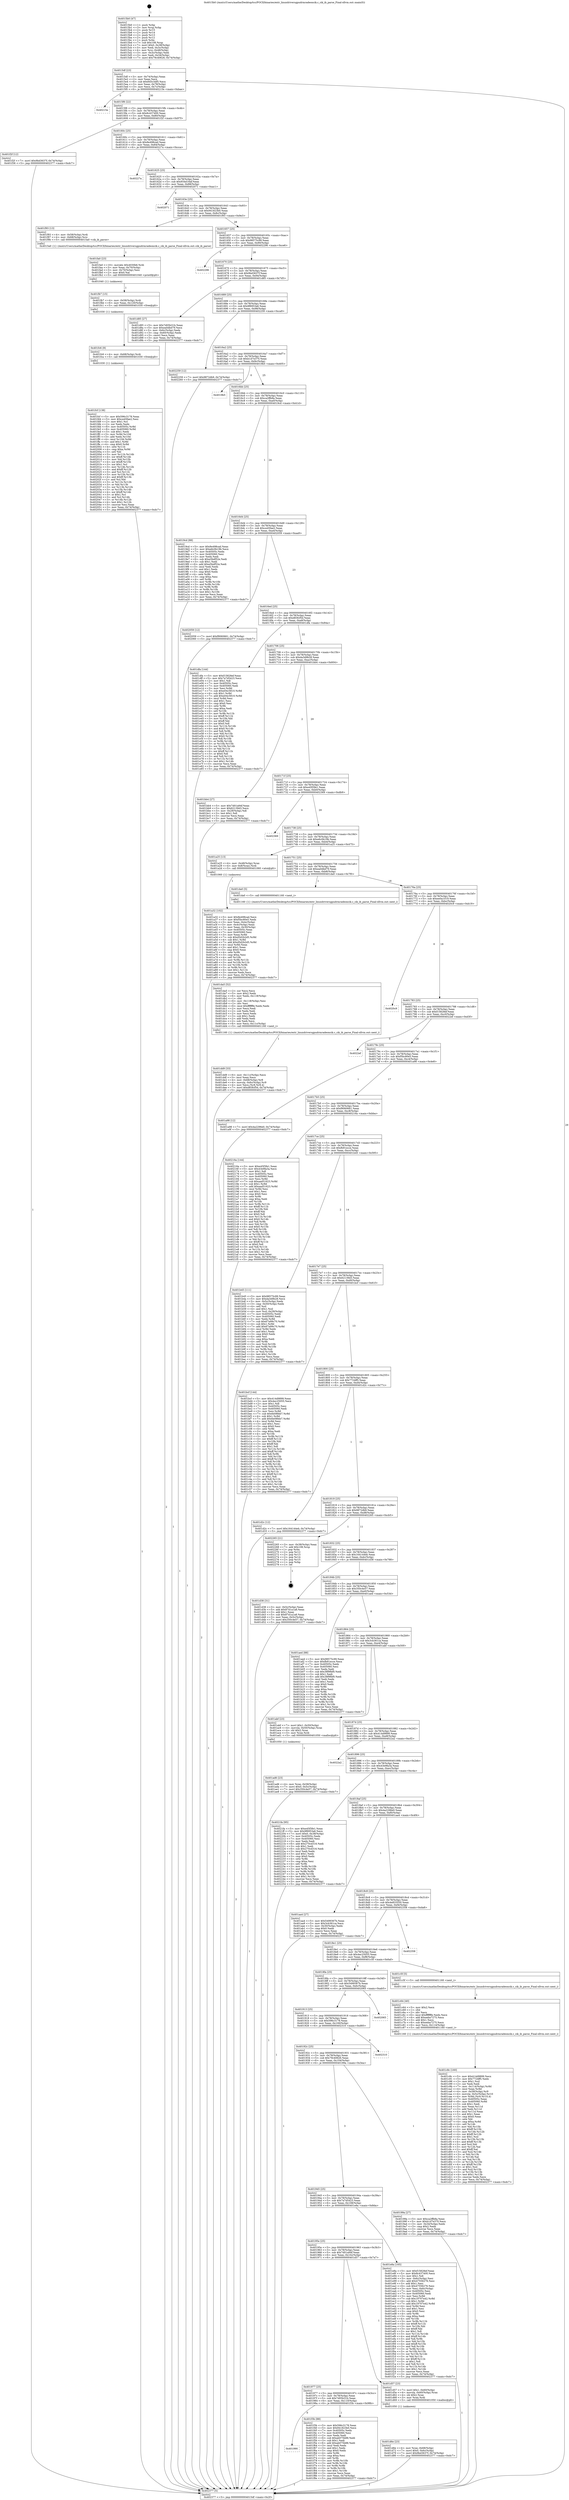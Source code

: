 digraph "0x4015b0" {
  label = "0x4015b0 (/mnt/c/Users/mathe/Desktop/tcc/POCII/binaries/extr_linuxdriversgpudrmradeoncik.c_cik_ib_parse_Final-ollvm.out::main(0))"
  labelloc = "t"
  node[shape=record]

  Entry [label="",width=0.3,height=0.3,shape=circle,fillcolor=black,style=filled]
  "0x4015df" [label="{
     0x4015df [23]\l
     | [instrs]\l
     &nbsp;&nbsp;0x4015df \<+3\>: mov -0x74(%rbp),%eax\l
     &nbsp;&nbsp;0x4015e2 \<+2\>: mov %eax,%ecx\l
     &nbsp;&nbsp;0x4015e4 \<+6\>: sub $0x845c3df5,%ecx\l
     &nbsp;&nbsp;0x4015ea \<+3\>: mov %eax,-0x78(%rbp)\l
     &nbsp;&nbsp;0x4015ed \<+3\>: mov %ecx,-0x7c(%rbp)\l
     &nbsp;&nbsp;0x4015f0 \<+6\>: je 000000000040215e \<main+0xbae\>\l
  }"]
  "0x40215e" [label="{
     0x40215e\l
  }", style=dashed]
  "0x4015f6" [label="{
     0x4015f6 [22]\l
     | [instrs]\l
     &nbsp;&nbsp;0x4015f6 \<+5\>: jmp 00000000004015fb \<main+0x4b\>\l
     &nbsp;&nbsp;0x4015fb \<+3\>: mov -0x78(%rbp),%eax\l
     &nbsp;&nbsp;0x4015fe \<+5\>: sub $0x8c437400,%eax\l
     &nbsp;&nbsp;0x401603 \<+3\>: mov %eax,-0x80(%rbp)\l
     &nbsp;&nbsp;0x401606 \<+6\>: je 0000000000401f2f \<main+0x97f\>\l
  }"]
  Exit [label="",width=0.3,height=0.3,shape=circle,fillcolor=black,style=filled,peripheries=2]
  "0x401f2f" [label="{
     0x401f2f [12]\l
     | [instrs]\l
     &nbsp;&nbsp;0x401f2f \<+7\>: movl $0x9bd3637f,-0x74(%rbp)\l
     &nbsp;&nbsp;0x401f36 \<+5\>: jmp 0000000000402377 \<main+0xdc7\>\l
  }"]
  "0x40160c" [label="{
     0x40160c [25]\l
     | [instrs]\l
     &nbsp;&nbsp;0x40160c \<+5\>: jmp 0000000000401611 \<main+0x61\>\l
     &nbsp;&nbsp;0x401611 \<+3\>: mov -0x78(%rbp),%eax\l
     &nbsp;&nbsp;0x401614 \<+5\>: sub $0x8e498cad,%eax\l
     &nbsp;&nbsp;0x401619 \<+6\>: mov %eax,-0x84(%rbp)\l
     &nbsp;&nbsp;0x40161f \<+6\>: je 000000000040227a \<main+0xcca\>\l
  }"]
  "0x401fcf" [label="{
     0x401fcf [138]\l
     | [instrs]\l
     &nbsp;&nbsp;0x401fcf \<+5\>: mov $0x596c3178,%eax\l
     &nbsp;&nbsp;0x401fd4 \<+5\>: mov $0xce45fae2,%esi\l
     &nbsp;&nbsp;0x401fd9 \<+2\>: mov $0x1,%cl\l
     &nbsp;&nbsp;0x401fdb \<+2\>: xor %edx,%edx\l
     &nbsp;&nbsp;0x401fdd \<+8\>: mov 0x40505c,%r8d\l
     &nbsp;&nbsp;0x401fe5 \<+8\>: mov 0x405060,%r9d\l
     &nbsp;&nbsp;0x401fed \<+3\>: sub $0x1,%edx\l
     &nbsp;&nbsp;0x401ff0 \<+3\>: mov %r8d,%r10d\l
     &nbsp;&nbsp;0x401ff3 \<+3\>: add %edx,%r10d\l
     &nbsp;&nbsp;0x401ff6 \<+4\>: imul %r10d,%r8d\l
     &nbsp;&nbsp;0x401ffa \<+4\>: and $0x1,%r8d\l
     &nbsp;&nbsp;0x401ffe \<+4\>: cmp $0x0,%r8d\l
     &nbsp;&nbsp;0x402002 \<+4\>: sete %r11b\l
     &nbsp;&nbsp;0x402006 \<+4\>: cmp $0xa,%r9d\l
     &nbsp;&nbsp;0x40200a \<+3\>: setl %bl\l
     &nbsp;&nbsp;0x40200d \<+3\>: mov %r11b,%r14b\l
     &nbsp;&nbsp;0x402010 \<+4\>: xor $0xff,%r14b\l
     &nbsp;&nbsp;0x402014 \<+3\>: mov %bl,%r15b\l
     &nbsp;&nbsp;0x402017 \<+4\>: xor $0xff,%r15b\l
     &nbsp;&nbsp;0x40201b \<+3\>: xor $0x1,%cl\l
     &nbsp;&nbsp;0x40201e \<+3\>: mov %r14b,%r12b\l
     &nbsp;&nbsp;0x402021 \<+4\>: and $0xff,%r12b\l
     &nbsp;&nbsp;0x402025 \<+3\>: and %cl,%r11b\l
     &nbsp;&nbsp;0x402028 \<+3\>: mov %r15b,%r13b\l
     &nbsp;&nbsp;0x40202b \<+4\>: and $0xff,%r13b\l
     &nbsp;&nbsp;0x40202f \<+2\>: and %cl,%bl\l
     &nbsp;&nbsp;0x402031 \<+3\>: or %r11b,%r12b\l
     &nbsp;&nbsp;0x402034 \<+3\>: or %bl,%r13b\l
     &nbsp;&nbsp;0x402037 \<+3\>: xor %r13b,%r12b\l
     &nbsp;&nbsp;0x40203a \<+3\>: or %r15b,%r14b\l
     &nbsp;&nbsp;0x40203d \<+4\>: xor $0xff,%r14b\l
     &nbsp;&nbsp;0x402041 \<+3\>: or $0x1,%cl\l
     &nbsp;&nbsp;0x402044 \<+3\>: and %cl,%r14b\l
     &nbsp;&nbsp;0x402047 \<+3\>: or %r14b,%r12b\l
     &nbsp;&nbsp;0x40204a \<+4\>: test $0x1,%r12b\l
     &nbsp;&nbsp;0x40204e \<+3\>: cmovne %esi,%eax\l
     &nbsp;&nbsp;0x402051 \<+3\>: mov %eax,-0x74(%rbp)\l
     &nbsp;&nbsp;0x402054 \<+5\>: jmp 0000000000402377 \<main+0xdc7\>\l
  }"]
  "0x40227a" [label="{
     0x40227a\l
  }", style=dashed]
  "0x401625" [label="{
     0x401625 [25]\l
     | [instrs]\l
     &nbsp;&nbsp;0x401625 \<+5\>: jmp 000000000040162a \<main+0x7a\>\l
     &nbsp;&nbsp;0x40162a \<+3\>: mov -0x78(%rbp),%eax\l
     &nbsp;&nbsp;0x40162d \<+5\>: sub $0x934d16af,%eax\l
     &nbsp;&nbsp;0x401632 \<+6\>: mov %eax,-0x88(%rbp)\l
     &nbsp;&nbsp;0x401638 \<+6\>: je 0000000000402071 \<main+0xac1\>\l
  }"]
  "0x401fc6" [label="{
     0x401fc6 [9]\l
     | [instrs]\l
     &nbsp;&nbsp;0x401fc6 \<+4\>: mov -0x68(%rbp),%rdi\l
     &nbsp;&nbsp;0x401fca \<+5\>: call 0000000000401030 \<free@plt\>\l
     | [calls]\l
     &nbsp;&nbsp;0x401030 \{1\} (unknown)\l
  }"]
  "0x402071" [label="{
     0x402071\l
  }", style=dashed]
  "0x40163e" [label="{
     0x40163e [25]\l
     | [instrs]\l
     &nbsp;&nbsp;0x40163e \<+5\>: jmp 0000000000401643 \<main+0x93\>\l
     &nbsp;&nbsp;0x401643 \<+3\>: mov -0x78(%rbp),%eax\l
     &nbsp;&nbsp;0x401646 \<+5\>: sub $0x941823b0,%eax\l
     &nbsp;&nbsp;0x40164b \<+6\>: mov %eax,-0x8c(%rbp)\l
     &nbsp;&nbsp;0x401651 \<+6\>: je 0000000000401f93 \<main+0x9e3\>\l
  }"]
  "0x401fb7" [label="{
     0x401fb7 [15]\l
     | [instrs]\l
     &nbsp;&nbsp;0x401fb7 \<+4\>: mov -0x58(%rbp),%rdi\l
     &nbsp;&nbsp;0x401fbb \<+6\>: mov %eax,-0x120(%rbp)\l
     &nbsp;&nbsp;0x401fc1 \<+5\>: call 0000000000401030 \<free@plt\>\l
     | [calls]\l
     &nbsp;&nbsp;0x401030 \{1\} (unknown)\l
  }"]
  "0x401f93" [label="{
     0x401f93 [13]\l
     | [instrs]\l
     &nbsp;&nbsp;0x401f93 \<+4\>: mov -0x58(%rbp),%rdi\l
     &nbsp;&nbsp;0x401f97 \<+4\>: mov -0x68(%rbp),%rsi\l
     &nbsp;&nbsp;0x401f9b \<+5\>: call 00000000004015a0 \<cik_ib_parse\>\l
     | [calls]\l
     &nbsp;&nbsp;0x4015a0 \{1\} (/mnt/c/Users/mathe/Desktop/tcc/POCII/binaries/extr_linuxdriversgpudrmradeoncik.c_cik_ib_parse_Final-ollvm.out::cik_ib_parse)\l
  }"]
  "0x401657" [label="{
     0x401657 [25]\l
     | [instrs]\l
     &nbsp;&nbsp;0x401657 \<+5\>: jmp 000000000040165c \<main+0xac\>\l
     &nbsp;&nbsp;0x40165c \<+3\>: mov -0x78(%rbp),%eax\l
     &nbsp;&nbsp;0x40165f \<+5\>: sub $0x98575c99,%eax\l
     &nbsp;&nbsp;0x401664 \<+6\>: mov %eax,-0x90(%rbp)\l
     &nbsp;&nbsp;0x40166a \<+6\>: je 0000000000402296 \<main+0xce6\>\l
  }"]
  "0x401fa0" [label="{
     0x401fa0 [23]\l
     | [instrs]\l
     &nbsp;&nbsp;0x401fa0 \<+10\>: movabs $0x4030b6,%rdi\l
     &nbsp;&nbsp;0x401faa \<+3\>: mov %eax,-0x70(%rbp)\l
     &nbsp;&nbsp;0x401fad \<+3\>: mov -0x70(%rbp),%esi\l
     &nbsp;&nbsp;0x401fb0 \<+2\>: mov $0x0,%al\l
     &nbsp;&nbsp;0x401fb2 \<+5\>: call 0000000000401040 \<printf@plt\>\l
     | [calls]\l
     &nbsp;&nbsp;0x401040 \{1\} (unknown)\l
  }"]
  "0x402296" [label="{
     0x402296\l
  }", style=dashed]
  "0x401670" [label="{
     0x401670 [25]\l
     | [instrs]\l
     &nbsp;&nbsp;0x401670 \<+5\>: jmp 0000000000401675 \<main+0xc5\>\l
     &nbsp;&nbsp;0x401675 \<+3\>: mov -0x78(%rbp),%eax\l
     &nbsp;&nbsp;0x401678 \<+5\>: sub $0x9bd3637f,%eax\l
     &nbsp;&nbsp;0x40167d \<+6\>: mov %eax,-0x94(%rbp)\l
     &nbsp;&nbsp;0x401683 \<+6\>: je 0000000000401d85 \<main+0x7d5\>\l
  }"]
  "0x401990" [label="{
     0x401990\l
  }", style=dashed]
  "0x401d85" [label="{
     0x401d85 [27]\l
     | [instrs]\l
     &nbsp;&nbsp;0x401d85 \<+5\>: mov $0x7d05b31b,%eax\l
     &nbsp;&nbsp;0x401d8a \<+5\>: mov $0xea0dbd79,%ecx\l
     &nbsp;&nbsp;0x401d8f \<+3\>: mov -0x6c(%rbp),%edx\l
     &nbsp;&nbsp;0x401d92 \<+3\>: cmp -0x60(%rbp),%edx\l
     &nbsp;&nbsp;0x401d95 \<+3\>: cmovl %ecx,%eax\l
     &nbsp;&nbsp;0x401d98 \<+3\>: mov %eax,-0x74(%rbp)\l
     &nbsp;&nbsp;0x401d9b \<+5\>: jmp 0000000000402377 \<main+0xdc7\>\l
  }"]
  "0x401689" [label="{
     0x401689 [25]\l
     | [instrs]\l
     &nbsp;&nbsp;0x401689 \<+5\>: jmp 000000000040168e \<main+0xde\>\l
     &nbsp;&nbsp;0x40168e \<+3\>: mov -0x78(%rbp),%eax\l
     &nbsp;&nbsp;0x401691 \<+5\>: sub $0x9f6953a6,%eax\l
     &nbsp;&nbsp;0x401696 \<+6\>: mov %eax,-0x98(%rbp)\l
     &nbsp;&nbsp;0x40169c \<+6\>: je 0000000000402259 \<main+0xca9\>\l
  }"]
  "0x401f3b" [label="{
     0x401f3b [88]\l
     | [instrs]\l
     &nbsp;&nbsp;0x401f3b \<+5\>: mov $0x596c3178,%eax\l
     &nbsp;&nbsp;0x401f40 \<+5\>: mov $0x941823b0,%ecx\l
     &nbsp;&nbsp;0x401f45 \<+7\>: mov 0x40505c,%edx\l
     &nbsp;&nbsp;0x401f4c \<+7\>: mov 0x405060,%esi\l
     &nbsp;&nbsp;0x401f53 \<+2\>: mov %edx,%edi\l
     &nbsp;&nbsp;0x401f55 \<+6\>: sub $0xab075b88,%edi\l
     &nbsp;&nbsp;0x401f5b \<+3\>: sub $0x1,%edi\l
     &nbsp;&nbsp;0x401f5e \<+6\>: add $0xab075b88,%edi\l
     &nbsp;&nbsp;0x401f64 \<+3\>: imul %edi,%edx\l
     &nbsp;&nbsp;0x401f67 \<+3\>: and $0x1,%edx\l
     &nbsp;&nbsp;0x401f6a \<+3\>: cmp $0x0,%edx\l
     &nbsp;&nbsp;0x401f6d \<+4\>: sete %r8b\l
     &nbsp;&nbsp;0x401f71 \<+3\>: cmp $0xa,%esi\l
     &nbsp;&nbsp;0x401f74 \<+4\>: setl %r9b\l
     &nbsp;&nbsp;0x401f78 \<+3\>: mov %r8b,%r10b\l
     &nbsp;&nbsp;0x401f7b \<+3\>: and %r9b,%r10b\l
     &nbsp;&nbsp;0x401f7e \<+3\>: xor %r9b,%r8b\l
     &nbsp;&nbsp;0x401f81 \<+3\>: or %r8b,%r10b\l
     &nbsp;&nbsp;0x401f84 \<+4\>: test $0x1,%r10b\l
     &nbsp;&nbsp;0x401f88 \<+3\>: cmovne %ecx,%eax\l
     &nbsp;&nbsp;0x401f8b \<+3\>: mov %eax,-0x74(%rbp)\l
     &nbsp;&nbsp;0x401f8e \<+5\>: jmp 0000000000402377 \<main+0xdc7\>\l
  }"]
  "0x402259" [label="{
     0x402259 [12]\l
     | [instrs]\l
     &nbsp;&nbsp;0x402259 \<+7\>: movl $0x9872db9,-0x74(%rbp)\l
     &nbsp;&nbsp;0x402260 \<+5\>: jmp 0000000000402377 \<main+0xdc7\>\l
  }"]
  "0x4016a2" [label="{
     0x4016a2 [25]\l
     | [instrs]\l
     &nbsp;&nbsp;0x4016a2 \<+5\>: jmp 00000000004016a7 \<main+0xf7\>\l
     &nbsp;&nbsp;0x4016a7 \<+3\>: mov -0x78(%rbp),%eax\l
     &nbsp;&nbsp;0x4016aa \<+5\>: sub $0xb1d7e370,%eax\l
     &nbsp;&nbsp;0x4016af \<+6\>: mov %eax,-0x9c(%rbp)\l
     &nbsp;&nbsp;0x4016b5 \<+6\>: je 00000000004019b5 \<main+0x405\>\l
  }"]
  "0x401dd9" [label="{
     0x401dd9 [33]\l
     | [instrs]\l
     &nbsp;&nbsp;0x401dd9 \<+6\>: mov -0x11c(%rbp),%ecx\l
     &nbsp;&nbsp;0x401ddf \<+3\>: imul %eax,%ecx\l
     &nbsp;&nbsp;0x401de2 \<+4\>: mov -0x68(%rbp),%r8\l
     &nbsp;&nbsp;0x401de6 \<+4\>: movslq -0x6c(%rbp),%r9\l
     &nbsp;&nbsp;0x401dea \<+4\>: mov %ecx,(%r8,%r9,4)\l
     &nbsp;&nbsp;0x401dee \<+7\>: movl $0xd83fcf5d,-0x74(%rbp)\l
     &nbsp;&nbsp;0x401df5 \<+5\>: jmp 0000000000402377 \<main+0xdc7\>\l
  }"]
  "0x4019b5" [label="{
     0x4019b5\l
  }", style=dashed]
  "0x4016bb" [label="{
     0x4016bb [25]\l
     | [instrs]\l
     &nbsp;&nbsp;0x4016bb \<+5\>: jmp 00000000004016c0 \<main+0x110\>\l
     &nbsp;&nbsp;0x4016c0 \<+3\>: mov -0x78(%rbp),%eax\l
     &nbsp;&nbsp;0x4016c3 \<+5\>: sub $0xca2ffb8a,%eax\l
     &nbsp;&nbsp;0x4016c8 \<+6\>: mov %eax,-0xa0(%rbp)\l
     &nbsp;&nbsp;0x4016ce \<+6\>: je 00000000004019cd \<main+0x41d\>\l
  }"]
  "0x401da5" [label="{
     0x401da5 [52]\l
     | [instrs]\l
     &nbsp;&nbsp;0x401da5 \<+2\>: xor %ecx,%ecx\l
     &nbsp;&nbsp;0x401da7 \<+5\>: mov $0x2,%edx\l
     &nbsp;&nbsp;0x401dac \<+6\>: mov %edx,-0x118(%rbp)\l
     &nbsp;&nbsp;0x401db2 \<+1\>: cltd\l
     &nbsp;&nbsp;0x401db3 \<+6\>: mov -0x118(%rbp),%esi\l
     &nbsp;&nbsp;0x401db9 \<+2\>: idiv %esi\l
     &nbsp;&nbsp;0x401dbb \<+6\>: imul $0xfffffffe,%edx,%edx\l
     &nbsp;&nbsp;0x401dc1 \<+2\>: mov %ecx,%edi\l
     &nbsp;&nbsp;0x401dc3 \<+2\>: sub %edx,%edi\l
     &nbsp;&nbsp;0x401dc5 \<+2\>: mov %ecx,%edx\l
     &nbsp;&nbsp;0x401dc7 \<+3\>: sub $0x1,%edx\l
     &nbsp;&nbsp;0x401dca \<+2\>: add %edx,%edi\l
     &nbsp;&nbsp;0x401dcc \<+2\>: sub %edi,%ecx\l
     &nbsp;&nbsp;0x401dce \<+6\>: mov %ecx,-0x11c(%rbp)\l
     &nbsp;&nbsp;0x401dd4 \<+5\>: call 0000000000401160 \<next_i\>\l
     | [calls]\l
     &nbsp;&nbsp;0x401160 \{1\} (/mnt/c/Users/mathe/Desktop/tcc/POCII/binaries/extr_linuxdriversgpudrmradeoncik.c_cik_ib_parse_Final-ollvm.out::next_i)\l
  }"]
  "0x4019cd" [label="{
     0x4019cd [88]\l
     | [instrs]\l
     &nbsp;&nbsp;0x4019cd \<+5\>: mov $0x8e498cad,%eax\l
     &nbsp;&nbsp;0x4019d2 \<+5\>: mov $0xe6c0b19b,%ecx\l
     &nbsp;&nbsp;0x4019d7 \<+7\>: mov 0x40505c,%edx\l
     &nbsp;&nbsp;0x4019de \<+7\>: mov 0x405060,%esi\l
     &nbsp;&nbsp;0x4019e5 \<+2\>: mov %edx,%edi\l
     &nbsp;&nbsp;0x4019e7 \<+6\>: sub $0xe5bdf52e,%edi\l
     &nbsp;&nbsp;0x4019ed \<+3\>: sub $0x1,%edi\l
     &nbsp;&nbsp;0x4019f0 \<+6\>: add $0xe5bdf52e,%edi\l
     &nbsp;&nbsp;0x4019f6 \<+3\>: imul %edi,%edx\l
     &nbsp;&nbsp;0x4019f9 \<+3\>: and $0x1,%edx\l
     &nbsp;&nbsp;0x4019fc \<+3\>: cmp $0x0,%edx\l
     &nbsp;&nbsp;0x4019ff \<+4\>: sete %r8b\l
     &nbsp;&nbsp;0x401a03 \<+3\>: cmp $0xa,%esi\l
     &nbsp;&nbsp;0x401a06 \<+4\>: setl %r9b\l
     &nbsp;&nbsp;0x401a0a \<+3\>: mov %r8b,%r10b\l
     &nbsp;&nbsp;0x401a0d \<+3\>: and %r9b,%r10b\l
     &nbsp;&nbsp;0x401a10 \<+3\>: xor %r9b,%r8b\l
     &nbsp;&nbsp;0x401a13 \<+3\>: or %r8b,%r10b\l
     &nbsp;&nbsp;0x401a16 \<+4\>: test $0x1,%r10b\l
     &nbsp;&nbsp;0x401a1a \<+3\>: cmovne %ecx,%eax\l
     &nbsp;&nbsp;0x401a1d \<+3\>: mov %eax,-0x74(%rbp)\l
     &nbsp;&nbsp;0x401a20 \<+5\>: jmp 0000000000402377 \<main+0xdc7\>\l
  }"]
  "0x4016d4" [label="{
     0x4016d4 [25]\l
     | [instrs]\l
     &nbsp;&nbsp;0x4016d4 \<+5\>: jmp 00000000004016d9 \<main+0x129\>\l
     &nbsp;&nbsp;0x4016d9 \<+3\>: mov -0x78(%rbp),%eax\l
     &nbsp;&nbsp;0x4016dc \<+5\>: sub $0xce45fae2,%eax\l
     &nbsp;&nbsp;0x4016e1 \<+6\>: mov %eax,-0xa4(%rbp)\l
     &nbsp;&nbsp;0x4016e7 \<+6\>: je 0000000000402059 \<main+0xaa9\>\l
  }"]
  "0x401d6e" [label="{
     0x401d6e [23]\l
     | [instrs]\l
     &nbsp;&nbsp;0x401d6e \<+4\>: mov %rax,-0x68(%rbp)\l
     &nbsp;&nbsp;0x401d72 \<+7\>: movl $0x0,-0x6c(%rbp)\l
     &nbsp;&nbsp;0x401d79 \<+7\>: movl $0x9bd3637f,-0x74(%rbp)\l
     &nbsp;&nbsp;0x401d80 \<+5\>: jmp 0000000000402377 \<main+0xdc7\>\l
  }"]
  "0x402059" [label="{
     0x402059 [12]\l
     | [instrs]\l
     &nbsp;&nbsp;0x402059 \<+7\>: movl $0xf9060661,-0x74(%rbp)\l
     &nbsp;&nbsp;0x402060 \<+5\>: jmp 0000000000402377 \<main+0xdc7\>\l
  }"]
  "0x4016ed" [label="{
     0x4016ed [25]\l
     | [instrs]\l
     &nbsp;&nbsp;0x4016ed \<+5\>: jmp 00000000004016f2 \<main+0x142\>\l
     &nbsp;&nbsp;0x4016f2 \<+3\>: mov -0x78(%rbp),%eax\l
     &nbsp;&nbsp;0x4016f5 \<+5\>: sub $0xd83fcf5d,%eax\l
     &nbsp;&nbsp;0x4016fa \<+6\>: mov %eax,-0xa8(%rbp)\l
     &nbsp;&nbsp;0x401700 \<+6\>: je 0000000000401dfa \<main+0x84a\>\l
  }"]
  "0x401977" [label="{
     0x401977 [25]\l
     | [instrs]\l
     &nbsp;&nbsp;0x401977 \<+5\>: jmp 000000000040197c \<main+0x3cc\>\l
     &nbsp;&nbsp;0x40197c \<+3\>: mov -0x78(%rbp),%eax\l
     &nbsp;&nbsp;0x40197f \<+5\>: sub $0x7d05b31b,%eax\l
     &nbsp;&nbsp;0x401984 \<+6\>: mov %eax,-0x110(%rbp)\l
     &nbsp;&nbsp;0x40198a \<+6\>: je 0000000000401f3b \<main+0x98b\>\l
  }"]
  "0x401dfa" [label="{
     0x401dfa [144]\l
     | [instrs]\l
     &nbsp;&nbsp;0x401dfa \<+5\>: mov $0xf15828ef,%eax\l
     &nbsp;&nbsp;0x401dff \<+5\>: mov $0x7a7d5423,%ecx\l
     &nbsp;&nbsp;0x401e04 \<+2\>: mov $0x1,%dl\l
     &nbsp;&nbsp;0x401e06 \<+7\>: mov 0x40505c,%esi\l
     &nbsp;&nbsp;0x401e0d \<+7\>: mov 0x405060,%edi\l
     &nbsp;&nbsp;0x401e14 \<+3\>: mov %esi,%r8d\l
     &nbsp;&nbsp;0x401e17 \<+7\>: sub $0xe04c5810,%r8d\l
     &nbsp;&nbsp;0x401e1e \<+4\>: sub $0x1,%r8d\l
     &nbsp;&nbsp;0x401e22 \<+7\>: add $0xe04c5810,%r8d\l
     &nbsp;&nbsp;0x401e29 \<+4\>: imul %r8d,%esi\l
     &nbsp;&nbsp;0x401e2d \<+3\>: and $0x1,%esi\l
     &nbsp;&nbsp;0x401e30 \<+3\>: cmp $0x0,%esi\l
     &nbsp;&nbsp;0x401e33 \<+4\>: sete %r9b\l
     &nbsp;&nbsp;0x401e37 \<+3\>: cmp $0xa,%edi\l
     &nbsp;&nbsp;0x401e3a \<+4\>: setl %r10b\l
     &nbsp;&nbsp;0x401e3e \<+3\>: mov %r9b,%r11b\l
     &nbsp;&nbsp;0x401e41 \<+4\>: xor $0xff,%r11b\l
     &nbsp;&nbsp;0x401e45 \<+3\>: mov %r10b,%bl\l
     &nbsp;&nbsp;0x401e48 \<+3\>: xor $0xff,%bl\l
     &nbsp;&nbsp;0x401e4b \<+3\>: xor $0x0,%dl\l
     &nbsp;&nbsp;0x401e4e \<+3\>: mov %r11b,%r14b\l
     &nbsp;&nbsp;0x401e51 \<+4\>: and $0x0,%r14b\l
     &nbsp;&nbsp;0x401e55 \<+3\>: and %dl,%r9b\l
     &nbsp;&nbsp;0x401e58 \<+3\>: mov %bl,%r15b\l
     &nbsp;&nbsp;0x401e5b \<+4\>: and $0x0,%r15b\l
     &nbsp;&nbsp;0x401e5f \<+3\>: and %dl,%r10b\l
     &nbsp;&nbsp;0x401e62 \<+3\>: or %r9b,%r14b\l
     &nbsp;&nbsp;0x401e65 \<+3\>: or %r10b,%r15b\l
     &nbsp;&nbsp;0x401e68 \<+3\>: xor %r15b,%r14b\l
     &nbsp;&nbsp;0x401e6b \<+3\>: or %bl,%r11b\l
     &nbsp;&nbsp;0x401e6e \<+4\>: xor $0xff,%r11b\l
     &nbsp;&nbsp;0x401e72 \<+3\>: or $0x0,%dl\l
     &nbsp;&nbsp;0x401e75 \<+3\>: and %dl,%r11b\l
     &nbsp;&nbsp;0x401e78 \<+3\>: or %r11b,%r14b\l
     &nbsp;&nbsp;0x401e7b \<+4\>: test $0x1,%r14b\l
     &nbsp;&nbsp;0x401e7f \<+3\>: cmovne %ecx,%eax\l
     &nbsp;&nbsp;0x401e82 \<+3\>: mov %eax,-0x74(%rbp)\l
     &nbsp;&nbsp;0x401e85 \<+5\>: jmp 0000000000402377 \<main+0xdc7\>\l
  }"]
  "0x401706" [label="{
     0x401706 [25]\l
     | [instrs]\l
     &nbsp;&nbsp;0x401706 \<+5\>: jmp 000000000040170b \<main+0x15b\>\l
     &nbsp;&nbsp;0x40170b \<+3\>: mov -0x78(%rbp),%eax\l
     &nbsp;&nbsp;0x40170e \<+5\>: sub $0xda3d9b28,%eax\l
     &nbsp;&nbsp;0x401713 \<+6\>: mov %eax,-0xac(%rbp)\l
     &nbsp;&nbsp;0x401719 \<+6\>: je 0000000000401bb4 \<main+0x604\>\l
  }"]
  "0x401d57" [label="{
     0x401d57 [23]\l
     | [instrs]\l
     &nbsp;&nbsp;0x401d57 \<+7\>: movl $0x1,-0x60(%rbp)\l
     &nbsp;&nbsp;0x401d5e \<+4\>: movslq -0x60(%rbp),%rax\l
     &nbsp;&nbsp;0x401d62 \<+4\>: shl $0x2,%rax\l
     &nbsp;&nbsp;0x401d66 \<+3\>: mov %rax,%rdi\l
     &nbsp;&nbsp;0x401d69 \<+5\>: call 0000000000401050 \<malloc@plt\>\l
     | [calls]\l
     &nbsp;&nbsp;0x401050 \{1\} (unknown)\l
  }"]
  "0x401bb4" [label="{
     0x401bb4 [27]\l
     | [instrs]\l
     &nbsp;&nbsp;0x401bb4 \<+5\>: mov $0x7d01a94f,%eax\l
     &nbsp;&nbsp;0x401bb9 \<+5\>: mov $0x62139d3,%ecx\l
     &nbsp;&nbsp;0x401bbe \<+3\>: mov -0x29(%rbp),%dl\l
     &nbsp;&nbsp;0x401bc1 \<+3\>: test $0x1,%dl\l
     &nbsp;&nbsp;0x401bc4 \<+3\>: cmovne %ecx,%eax\l
     &nbsp;&nbsp;0x401bc7 \<+3\>: mov %eax,-0x74(%rbp)\l
     &nbsp;&nbsp;0x401bca \<+5\>: jmp 0000000000402377 \<main+0xdc7\>\l
  }"]
  "0x40171f" [label="{
     0x40171f [25]\l
     | [instrs]\l
     &nbsp;&nbsp;0x40171f \<+5\>: jmp 0000000000401724 \<main+0x174\>\l
     &nbsp;&nbsp;0x401724 \<+3\>: mov -0x78(%rbp),%eax\l
     &nbsp;&nbsp;0x401727 \<+5\>: sub $0xe45f3fe1,%eax\l
     &nbsp;&nbsp;0x40172c \<+6\>: mov %eax,-0xb0(%rbp)\l
     &nbsp;&nbsp;0x401732 \<+6\>: je 0000000000402369 \<main+0xdb9\>\l
  }"]
  "0x40195e" [label="{
     0x40195e [25]\l
     | [instrs]\l
     &nbsp;&nbsp;0x40195e \<+5\>: jmp 0000000000401963 \<main+0x3b3\>\l
     &nbsp;&nbsp;0x401963 \<+3\>: mov -0x78(%rbp),%eax\l
     &nbsp;&nbsp;0x401966 \<+5\>: sub $0x7d01a94f,%eax\l
     &nbsp;&nbsp;0x40196b \<+6\>: mov %eax,-0x10c(%rbp)\l
     &nbsp;&nbsp;0x401971 \<+6\>: je 0000000000401d57 \<main+0x7a7\>\l
  }"]
  "0x402369" [label="{
     0x402369\l
  }", style=dashed]
  "0x401738" [label="{
     0x401738 [25]\l
     | [instrs]\l
     &nbsp;&nbsp;0x401738 \<+5\>: jmp 000000000040173d \<main+0x18d\>\l
     &nbsp;&nbsp;0x40173d \<+3\>: mov -0x78(%rbp),%eax\l
     &nbsp;&nbsp;0x401740 \<+5\>: sub $0xe6c0b19b,%eax\l
     &nbsp;&nbsp;0x401745 \<+6\>: mov %eax,-0xb4(%rbp)\l
     &nbsp;&nbsp;0x40174b \<+6\>: je 0000000000401a25 \<main+0x475\>\l
  }"]
  "0x401e8a" [label="{
     0x401e8a [165]\l
     | [instrs]\l
     &nbsp;&nbsp;0x401e8a \<+5\>: mov $0xf15828ef,%eax\l
     &nbsp;&nbsp;0x401e8f \<+5\>: mov $0x8c437400,%ecx\l
     &nbsp;&nbsp;0x401e94 \<+2\>: mov $0x1,%dl\l
     &nbsp;&nbsp;0x401e96 \<+3\>: mov -0x6c(%rbp),%esi\l
     &nbsp;&nbsp;0x401e99 \<+6\>: add $0x47556276,%esi\l
     &nbsp;&nbsp;0x401e9f \<+3\>: add $0x1,%esi\l
     &nbsp;&nbsp;0x401ea2 \<+6\>: sub $0x47556276,%esi\l
     &nbsp;&nbsp;0x401ea8 \<+3\>: mov %esi,-0x6c(%rbp)\l
     &nbsp;&nbsp;0x401eab \<+7\>: mov 0x40505c,%esi\l
     &nbsp;&nbsp;0x401eb2 \<+7\>: mov 0x405060,%edi\l
     &nbsp;&nbsp;0x401eb9 \<+3\>: mov %esi,%r8d\l
     &nbsp;&nbsp;0x401ebc \<+7\>: sub $0x19707e42,%r8d\l
     &nbsp;&nbsp;0x401ec3 \<+4\>: sub $0x1,%r8d\l
     &nbsp;&nbsp;0x401ec7 \<+7\>: add $0x19707e42,%r8d\l
     &nbsp;&nbsp;0x401ece \<+4\>: imul %r8d,%esi\l
     &nbsp;&nbsp;0x401ed2 \<+3\>: and $0x1,%esi\l
     &nbsp;&nbsp;0x401ed5 \<+3\>: cmp $0x0,%esi\l
     &nbsp;&nbsp;0x401ed8 \<+4\>: sete %r9b\l
     &nbsp;&nbsp;0x401edc \<+3\>: cmp $0xa,%edi\l
     &nbsp;&nbsp;0x401edf \<+4\>: setl %r10b\l
     &nbsp;&nbsp;0x401ee3 \<+3\>: mov %r9b,%r11b\l
     &nbsp;&nbsp;0x401ee6 \<+4\>: xor $0xff,%r11b\l
     &nbsp;&nbsp;0x401eea \<+3\>: mov %r10b,%bl\l
     &nbsp;&nbsp;0x401eed \<+3\>: xor $0xff,%bl\l
     &nbsp;&nbsp;0x401ef0 \<+3\>: xor $0x1,%dl\l
     &nbsp;&nbsp;0x401ef3 \<+3\>: mov %r11b,%r14b\l
     &nbsp;&nbsp;0x401ef6 \<+4\>: and $0xff,%r14b\l
     &nbsp;&nbsp;0x401efa \<+3\>: and %dl,%r9b\l
     &nbsp;&nbsp;0x401efd \<+3\>: mov %bl,%r15b\l
     &nbsp;&nbsp;0x401f00 \<+4\>: and $0xff,%r15b\l
     &nbsp;&nbsp;0x401f04 \<+3\>: and %dl,%r10b\l
     &nbsp;&nbsp;0x401f07 \<+3\>: or %r9b,%r14b\l
     &nbsp;&nbsp;0x401f0a \<+3\>: or %r10b,%r15b\l
     &nbsp;&nbsp;0x401f0d \<+3\>: xor %r15b,%r14b\l
     &nbsp;&nbsp;0x401f10 \<+3\>: or %bl,%r11b\l
     &nbsp;&nbsp;0x401f13 \<+4\>: xor $0xff,%r11b\l
     &nbsp;&nbsp;0x401f17 \<+3\>: or $0x1,%dl\l
     &nbsp;&nbsp;0x401f1a \<+3\>: and %dl,%r11b\l
     &nbsp;&nbsp;0x401f1d \<+3\>: or %r11b,%r14b\l
     &nbsp;&nbsp;0x401f20 \<+4\>: test $0x1,%r14b\l
     &nbsp;&nbsp;0x401f24 \<+3\>: cmovne %ecx,%eax\l
     &nbsp;&nbsp;0x401f27 \<+3\>: mov %eax,-0x74(%rbp)\l
     &nbsp;&nbsp;0x401f2a \<+5\>: jmp 0000000000402377 \<main+0xdc7\>\l
  }"]
  "0x401a25" [label="{
     0x401a25 [13]\l
     | [instrs]\l
     &nbsp;&nbsp;0x401a25 \<+4\>: mov -0x48(%rbp),%rax\l
     &nbsp;&nbsp;0x401a29 \<+4\>: mov 0x8(%rax),%rdi\l
     &nbsp;&nbsp;0x401a2d \<+5\>: call 0000000000401060 \<atoi@plt\>\l
     | [calls]\l
     &nbsp;&nbsp;0x401060 \{1\} (unknown)\l
  }"]
  "0x401751" [label="{
     0x401751 [25]\l
     | [instrs]\l
     &nbsp;&nbsp;0x401751 \<+5\>: jmp 0000000000401756 \<main+0x1a6\>\l
     &nbsp;&nbsp;0x401756 \<+3\>: mov -0x78(%rbp),%eax\l
     &nbsp;&nbsp;0x401759 \<+5\>: sub $0xea0dbd79,%eax\l
     &nbsp;&nbsp;0x40175e \<+6\>: mov %eax,-0xb8(%rbp)\l
     &nbsp;&nbsp;0x401764 \<+6\>: je 0000000000401da0 \<main+0x7f0\>\l
  }"]
  "0x401c8c" [label="{
     0x401c8c [160]\l
     | [instrs]\l
     &nbsp;&nbsp;0x401c8c \<+5\>: mov $0x414d9899,%ecx\l
     &nbsp;&nbsp;0x401c91 \<+5\>: mov $0x7724ff5,%edx\l
     &nbsp;&nbsp;0x401c96 \<+3\>: mov $0x1,%sil\l
     &nbsp;&nbsp;0x401c99 \<+2\>: xor %edi,%edi\l
     &nbsp;&nbsp;0x401c9b \<+7\>: mov -0x114(%rbp),%r8d\l
     &nbsp;&nbsp;0x401ca2 \<+4\>: imul %eax,%r8d\l
     &nbsp;&nbsp;0x401ca6 \<+4\>: mov -0x58(%rbp),%r9\l
     &nbsp;&nbsp;0x401caa \<+4\>: movslq -0x5c(%rbp),%r10\l
     &nbsp;&nbsp;0x401cae \<+4\>: mov %r8d,(%r9,%r10,4)\l
     &nbsp;&nbsp;0x401cb2 \<+7\>: mov 0x40505c,%eax\l
     &nbsp;&nbsp;0x401cb9 \<+8\>: mov 0x405060,%r8d\l
     &nbsp;&nbsp;0x401cc1 \<+3\>: sub $0x1,%edi\l
     &nbsp;&nbsp;0x401cc4 \<+3\>: mov %eax,%r11d\l
     &nbsp;&nbsp;0x401cc7 \<+3\>: add %edi,%r11d\l
     &nbsp;&nbsp;0x401cca \<+4\>: imul %r11d,%eax\l
     &nbsp;&nbsp;0x401cce \<+3\>: and $0x1,%eax\l
     &nbsp;&nbsp;0x401cd1 \<+3\>: cmp $0x0,%eax\l
     &nbsp;&nbsp;0x401cd4 \<+3\>: sete %bl\l
     &nbsp;&nbsp;0x401cd7 \<+4\>: cmp $0xa,%r8d\l
     &nbsp;&nbsp;0x401cdb \<+4\>: setl %r14b\l
     &nbsp;&nbsp;0x401cdf \<+3\>: mov %bl,%r15b\l
     &nbsp;&nbsp;0x401ce2 \<+4\>: xor $0xff,%r15b\l
     &nbsp;&nbsp;0x401ce6 \<+3\>: mov %r14b,%r12b\l
     &nbsp;&nbsp;0x401ce9 \<+4\>: xor $0xff,%r12b\l
     &nbsp;&nbsp;0x401ced \<+4\>: xor $0x1,%sil\l
     &nbsp;&nbsp;0x401cf1 \<+3\>: mov %r15b,%r13b\l
     &nbsp;&nbsp;0x401cf4 \<+4\>: and $0xff,%r13b\l
     &nbsp;&nbsp;0x401cf8 \<+3\>: and %sil,%bl\l
     &nbsp;&nbsp;0x401cfb \<+3\>: mov %r12b,%al\l
     &nbsp;&nbsp;0x401cfe \<+2\>: and $0xff,%al\l
     &nbsp;&nbsp;0x401d00 \<+3\>: and %sil,%r14b\l
     &nbsp;&nbsp;0x401d03 \<+3\>: or %bl,%r13b\l
     &nbsp;&nbsp;0x401d06 \<+3\>: or %r14b,%al\l
     &nbsp;&nbsp;0x401d09 \<+3\>: xor %al,%r13b\l
     &nbsp;&nbsp;0x401d0c \<+3\>: or %r12b,%r15b\l
     &nbsp;&nbsp;0x401d0f \<+4\>: xor $0xff,%r15b\l
     &nbsp;&nbsp;0x401d13 \<+4\>: or $0x1,%sil\l
     &nbsp;&nbsp;0x401d17 \<+3\>: and %sil,%r15b\l
     &nbsp;&nbsp;0x401d1a \<+3\>: or %r15b,%r13b\l
     &nbsp;&nbsp;0x401d1d \<+4\>: test $0x1,%r13b\l
     &nbsp;&nbsp;0x401d21 \<+3\>: cmovne %edx,%ecx\l
     &nbsp;&nbsp;0x401d24 \<+3\>: mov %ecx,-0x74(%rbp)\l
     &nbsp;&nbsp;0x401d27 \<+5\>: jmp 0000000000402377 \<main+0xdc7\>\l
  }"]
  "0x401da0" [label="{
     0x401da0 [5]\l
     | [instrs]\l
     &nbsp;&nbsp;0x401da0 \<+5\>: call 0000000000401160 \<next_i\>\l
     | [calls]\l
     &nbsp;&nbsp;0x401160 \{1\} (/mnt/c/Users/mathe/Desktop/tcc/POCII/binaries/extr_linuxdriversgpudrmradeoncik.c_cik_ib_parse_Final-ollvm.out::next_i)\l
  }"]
  "0x40176a" [label="{
     0x40176a [25]\l
     | [instrs]\l
     &nbsp;&nbsp;0x40176a \<+5\>: jmp 000000000040176f \<main+0x1bf\>\l
     &nbsp;&nbsp;0x40176f \<+3\>: mov -0x78(%rbp),%eax\l
     &nbsp;&nbsp;0x401772 \<+5\>: sub $0xee0a1019,%eax\l
     &nbsp;&nbsp;0x401777 \<+6\>: mov %eax,-0xbc(%rbp)\l
     &nbsp;&nbsp;0x40177d \<+6\>: je 00000000004020c9 \<main+0xb19\>\l
  }"]
  "0x401c64" [label="{
     0x401c64 [40]\l
     | [instrs]\l
     &nbsp;&nbsp;0x401c64 \<+5\>: mov $0x2,%ecx\l
     &nbsp;&nbsp;0x401c69 \<+1\>: cltd\l
     &nbsp;&nbsp;0x401c6a \<+2\>: idiv %ecx\l
     &nbsp;&nbsp;0x401c6c \<+6\>: imul $0xfffffffe,%edx,%ecx\l
     &nbsp;&nbsp;0x401c72 \<+6\>: add $0xeeba7275,%ecx\l
     &nbsp;&nbsp;0x401c78 \<+3\>: add $0x1,%ecx\l
     &nbsp;&nbsp;0x401c7b \<+6\>: sub $0xeeba7275,%ecx\l
     &nbsp;&nbsp;0x401c81 \<+6\>: mov %ecx,-0x114(%rbp)\l
     &nbsp;&nbsp;0x401c87 \<+5\>: call 0000000000401160 \<next_i\>\l
     | [calls]\l
     &nbsp;&nbsp;0x401160 \{1\} (/mnt/c/Users/mathe/Desktop/tcc/POCII/binaries/extr_linuxdriversgpudrmradeoncik.c_cik_ib_parse_Final-ollvm.out::next_i)\l
  }"]
  "0x4020c9" [label="{
     0x4020c9\l
  }", style=dashed]
  "0x401783" [label="{
     0x401783 [25]\l
     | [instrs]\l
     &nbsp;&nbsp;0x401783 \<+5\>: jmp 0000000000401788 \<main+0x1d8\>\l
     &nbsp;&nbsp;0x401788 \<+3\>: mov -0x78(%rbp),%eax\l
     &nbsp;&nbsp;0x40178b \<+5\>: sub $0xf15828ef,%eax\l
     &nbsp;&nbsp;0x401790 \<+6\>: mov %eax,-0xc0(%rbp)\l
     &nbsp;&nbsp;0x401796 \<+6\>: je 00000000004022ef \<main+0xd3f\>\l
  }"]
  "0x401ad6" [label="{
     0x401ad6 [23]\l
     | [instrs]\l
     &nbsp;&nbsp;0x401ad6 \<+4\>: mov %rax,-0x58(%rbp)\l
     &nbsp;&nbsp;0x401ada \<+7\>: movl $0x0,-0x5c(%rbp)\l
     &nbsp;&nbsp;0x401ae1 \<+7\>: movl $0x350c4e57,-0x74(%rbp)\l
     &nbsp;&nbsp;0x401ae8 \<+5\>: jmp 0000000000402377 \<main+0xdc7\>\l
  }"]
  "0x4022ef" [label="{
     0x4022ef\l
  }", style=dashed]
  "0x40179c" [label="{
     0x40179c [25]\l
     | [instrs]\l
     &nbsp;&nbsp;0x40179c \<+5\>: jmp 00000000004017a1 \<main+0x1f1\>\l
     &nbsp;&nbsp;0x4017a1 \<+3\>: mov -0x78(%rbp),%eax\l
     &nbsp;&nbsp;0x4017a4 \<+5\>: sub $0xf5bc80e5,%eax\l
     &nbsp;&nbsp;0x4017a9 \<+6\>: mov %eax,-0xc4(%rbp)\l
     &nbsp;&nbsp;0x4017af \<+6\>: je 0000000000401a98 \<main+0x4e8\>\l
  }"]
  "0x401a32" [label="{
     0x401a32 [102]\l
     | [instrs]\l
     &nbsp;&nbsp;0x401a32 \<+5\>: mov $0x8e498cad,%ecx\l
     &nbsp;&nbsp;0x401a37 \<+5\>: mov $0xf5bc80e5,%edx\l
     &nbsp;&nbsp;0x401a3c \<+3\>: mov %eax,-0x4c(%rbp)\l
     &nbsp;&nbsp;0x401a3f \<+3\>: mov -0x4c(%rbp),%eax\l
     &nbsp;&nbsp;0x401a42 \<+3\>: mov %eax,-0x30(%rbp)\l
     &nbsp;&nbsp;0x401a45 \<+7\>: mov 0x40505c,%eax\l
     &nbsp;&nbsp;0x401a4c \<+7\>: mov 0x405060,%esi\l
     &nbsp;&nbsp;0x401a53 \<+3\>: mov %eax,%r8d\l
     &nbsp;&nbsp;0x401a56 \<+7\>: sub $0xd5d2b2d5,%r8d\l
     &nbsp;&nbsp;0x401a5d \<+4\>: sub $0x1,%r8d\l
     &nbsp;&nbsp;0x401a61 \<+7\>: add $0xd5d2b2d5,%r8d\l
     &nbsp;&nbsp;0x401a68 \<+4\>: imul %r8d,%eax\l
     &nbsp;&nbsp;0x401a6c \<+3\>: and $0x1,%eax\l
     &nbsp;&nbsp;0x401a6f \<+3\>: cmp $0x0,%eax\l
     &nbsp;&nbsp;0x401a72 \<+4\>: sete %r9b\l
     &nbsp;&nbsp;0x401a76 \<+3\>: cmp $0xa,%esi\l
     &nbsp;&nbsp;0x401a79 \<+4\>: setl %r10b\l
     &nbsp;&nbsp;0x401a7d \<+3\>: mov %r9b,%r11b\l
     &nbsp;&nbsp;0x401a80 \<+3\>: and %r10b,%r11b\l
     &nbsp;&nbsp;0x401a83 \<+3\>: xor %r10b,%r9b\l
     &nbsp;&nbsp;0x401a86 \<+3\>: or %r9b,%r11b\l
     &nbsp;&nbsp;0x401a89 \<+4\>: test $0x1,%r11b\l
     &nbsp;&nbsp;0x401a8d \<+3\>: cmovne %edx,%ecx\l
     &nbsp;&nbsp;0x401a90 \<+3\>: mov %ecx,-0x74(%rbp)\l
     &nbsp;&nbsp;0x401a93 \<+5\>: jmp 0000000000402377 \<main+0xdc7\>\l
  }"]
  "0x401a98" [label="{
     0x401a98 [12]\l
     | [instrs]\l
     &nbsp;&nbsp;0x401a98 \<+7\>: movl $0x4a2296e0,-0x74(%rbp)\l
     &nbsp;&nbsp;0x401a9f \<+5\>: jmp 0000000000402377 \<main+0xdc7\>\l
  }"]
  "0x4017b5" [label="{
     0x4017b5 [25]\l
     | [instrs]\l
     &nbsp;&nbsp;0x4017b5 \<+5\>: jmp 00000000004017ba \<main+0x20a\>\l
     &nbsp;&nbsp;0x4017ba \<+3\>: mov -0x78(%rbp),%eax\l
     &nbsp;&nbsp;0x4017bd \<+5\>: sub $0xf9060661,%eax\l
     &nbsp;&nbsp;0x4017c2 \<+6\>: mov %eax,-0xc8(%rbp)\l
     &nbsp;&nbsp;0x4017c8 \<+6\>: je 000000000040216a \<main+0xbba\>\l
  }"]
  "0x4015b0" [label="{
     0x4015b0 [47]\l
     | [instrs]\l
     &nbsp;&nbsp;0x4015b0 \<+1\>: push %rbp\l
     &nbsp;&nbsp;0x4015b1 \<+3\>: mov %rsp,%rbp\l
     &nbsp;&nbsp;0x4015b4 \<+2\>: push %r15\l
     &nbsp;&nbsp;0x4015b6 \<+2\>: push %r14\l
     &nbsp;&nbsp;0x4015b8 \<+2\>: push %r13\l
     &nbsp;&nbsp;0x4015ba \<+2\>: push %r12\l
     &nbsp;&nbsp;0x4015bc \<+1\>: push %rbx\l
     &nbsp;&nbsp;0x4015bd \<+7\>: sub $0x108,%rsp\l
     &nbsp;&nbsp;0x4015c4 \<+7\>: movl $0x0,-0x38(%rbp)\l
     &nbsp;&nbsp;0x4015cb \<+3\>: mov %edi,-0x3c(%rbp)\l
     &nbsp;&nbsp;0x4015ce \<+4\>: mov %rsi,-0x48(%rbp)\l
     &nbsp;&nbsp;0x4015d2 \<+3\>: mov -0x3c(%rbp),%edi\l
     &nbsp;&nbsp;0x4015d5 \<+3\>: mov %edi,-0x34(%rbp)\l
     &nbsp;&nbsp;0x4015d8 \<+7\>: movl $0x79c40626,-0x74(%rbp)\l
  }"]
  "0x40216a" [label="{
     0x40216a [144]\l
     | [instrs]\l
     &nbsp;&nbsp;0x40216a \<+5\>: mov $0xe45f3fe1,%eax\l
     &nbsp;&nbsp;0x40216f \<+5\>: mov $0x43e9fa3a,%ecx\l
     &nbsp;&nbsp;0x402174 \<+2\>: mov $0x1,%dl\l
     &nbsp;&nbsp;0x402176 \<+7\>: mov 0x40505c,%esi\l
     &nbsp;&nbsp;0x40217d \<+7\>: mov 0x405060,%edi\l
     &nbsp;&nbsp;0x402184 \<+3\>: mov %esi,%r8d\l
     &nbsp;&nbsp;0x402187 \<+7\>: sub $0xaad51623,%r8d\l
     &nbsp;&nbsp;0x40218e \<+4\>: sub $0x1,%r8d\l
     &nbsp;&nbsp;0x402192 \<+7\>: add $0xaad51623,%r8d\l
     &nbsp;&nbsp;0x402199 \<+4\>: imul %r8d,%esi\l
     &nbsp;&nbsp;0x40219d \<+3\>: and $0x1,%esi\l
     &nbsp;&nbsp;0x4021a0 \<+3\>: cmp $0x0,%esi\l
     &nbsp;&nbsp;0x4021a3 \<+4\>: sete %r9b\l
     &nbsp;&nbsp;0x4021a7 \<+3\>: cmp $0xa,%edi\l
     &nbsp;&nbsp;0x4021aa \<+4\>: setl %r10b\l
     &nbsp;&nbsp;0x4021ae \<+3\>: mov %r9b,%r11b\l
     &nbsp;&nbsp;0x4021b1 \<+4\>: xor $0xff,%r11b\l
     &nbsp;&nbsp;0x4021b5 \<+3\>: mov %r10b,%bl\l
     &nbsp;&nbsp;0x4021b8 \<+3\>: xor $0xff,%bl\l
     &nbsp;&nbsp;0x4021bb \<+3\>: xor $0x0,%dl\l
     &nbsp;&nbsp;0x4021be \<+3\>: mov %r11b,%r14b\l
     &nbsp;&nbsp;0x4021c1 \<+4\>: and $0x0,%r14b\l
     &nbsp;&nbsp;0x4021c5 \<+3\>: and %dl,%r9b\l
     &nbsp;&nbsp;0x4021c8 \<+3\>: mov %bl,%r15b\l
     &nbsp;&nbsp;0x4021cb \<+4\>: and $0x0,%r15b\l
     &nbsp;&nbsp;0x4021cf \<+3\>: and %dl,%r10b\l
     &nbsp;&nbsp;0x4021d2 \<+3\>: or %r9b,%r14b\l
     &nbsp;&nbsp;0x4021d5 \<+3\>: or %r10b,%r15b\l
     &nbsp;&nbsp;0x4021d8 \<+3\>: xor %r15b,%r14b\l
     &nbsp;&nbsp;0x4021db \<+3\>: or %bl,%r11b\l
     &nbsp;&nbsp;0x4021de \<+4\>: xor $0xff,%r11b\l
     &nbsp;&nbsp;0x4021e2 \<+3\>: or $0x0,%dl\l
     &nbsp;&nbsp;0x4021e5 \<+3\>: and %dl,%r11b\l
     &nbsp;&nbsp;0x4021e8 \<+3\>: or %r11b,%r14b\l
     &nbsp;&nbsp;0x4021eb \<+4\>: test $0x1,%r14b\l
     &nbsp;&nbsp;0x4021ef \<+3\>: cmovne %ecx,%eax\l
     &nbsp;&nbsp;0x4021f2 \<+3\>: mov %eax,-0x74(%rbp)\l
     &nbsp;&nbsp;0x4021f5 \<+5\>: jmp 0000000000402377 \<main+0xdc7\>\l
  }"]
  "0x4017ce" [label="{
     0x4017ce [25]\l
     | [instrs]\l
     &nbsp;&nbsp;0x4017ce \<+5\>: jmp 00000000004017d3 \<main+0x223\>\l
     &nbsp;&nbsp;0x4017d3 \<+3\>: mov -0x78(%rbp),%eax\l
     &nbsp;&nbsp;0x4017d6 \<+5\>: sub $0xfb91ecce,%eax\l
     &nbsp;&nbsp;0x4017db \<+6\>: mov %eax,-0xcc(%rbp)\l
     &nbsp;&nbsp;0x4017e1 \<+6\>: je 0000000000401b45 \<main+0x595\>\l
  }"]
  "0x402377" [label="{
     0x402377 [5]\l
     | [instrs]\l
     &nbsp;&nbsp;0x402377 \<+5\>: jmp 00000000004015df \<main+0x2f\>\l
  }"]
  "0x401b45" [label="{
     0x401b45 [111]\l
     | [instrs]\l
     &nbsp;&nbsp;0x401b45 \<+5\>: mov $0x98575c99,%eax\l
     &nbsp;&nbsp;0x401b4a \<+5\>: mov $0xda3d9b28,%ecx\l
     &nbsp;&nbsp;0x401b4f \<+3\>: mov -0x5c(%rbp),%edx\l
     &nbsp;&nbsp;0x401b52 \<+3\>: cmp -0x50(%rbp),%edx\l
     &nbsp;&nbsp;0x401b55 \<+4\>: setl %sil\l
     &nbsp;&nbsp;0x401b59 \<+4\>: and $0x1,%sil\l
     &nbsp;&nbsp;0x401b5d \<+4\>: mov %sil,-0x29(%rbp)\l
     &nbsp;&nbsp;0x401b61 \<+7\>: mov 0x40505c,%edx\l
     &nbsp;&nbsp;0x401b68 \<+7\>: mov 0x405060,%edi\l
     &nbsp;&nbsp;0x401b6f \<+3\>: mov %edx,%r8d\l
     &nbsp;&nbsp;0x401b72 \<+7\>: sub $0x67a99c70,%r8d\l
     &nbsp;&nbsp;0x401b79 \<+4\>: sub $0x1,%r8d\l
     &nbsp;&nbsp;0x401b7d \<+7\>: add $0x67a99c70,%r8d\l
     &nbsp;&nbsp;0x401b84 \<+4\>: imul %r8d,%edx\l
     &nbsp;&nbsp;0x401b88 \<+3\>: and $0x1,%edx\l
     &nbsp;&nbsp;0x401b8b \<+3\>: cmp $0x0,%edx\l
     &nbsp;&nbsp;0x401b8e \<+4\>: sete %sil\l
     &nbsp;&nbsp;0x401b92 \<+3\>: cmp $0xa,%edi\l
     &nbsp;&nbsp;0x401b95 \<+4\>: setl %r9b\l
     &nbsp;&nbsp;0x401b99 \<+3\>: mov %sil,%r10b\l
     &nbsp;&nbsp;0x401b9c \<+3\>: and %r9b,%r10b\l
     &nbsp;&nbsp;0x401b9f \<+3\>: xor %r9b,%sil\l
     &nbsp;&nbsp;0x401ba2 \<+3\>: or %sil,%r10b\l
     &nbsp;&nbsp;0x401ba5 \<+4\>: test $0x1,%r10b\l
     &nbsp;&nbsp;0x401ba9 \<+3\>: cmovne %ecx,%eax\l
     &nbsp;&nbsp;0x401bac \<+3\>: mov %eax,-0x74(%rbp)\l
     &nbsp;&nbsp;0x401baf \<+5\>: jmp 0000000000402377 \<main+0xdc7\>\l
  }"]
  "0x4017e7" [label="{
     0x4017e7 [25]\l
     | [instrs]\l
     &nbsp;&nbsp;0x4017e7 \<+5\>: jmp 00000000004017ec \<main+0x23c\>\l
     &nbsp;&nbsp;0x4017ec \<+3\>: mov -0x78(%rbp),%eax\l
     &nbsp;&nbsp;0x4017ef \<+5\>: sub $0x62139d3,%eax\l
     &nbsp;&nbsp;0x4017f4 \<+6\>: mov %eax,-0xd0(%rbp)\l
     &nbsp;&nbsp;0x4017fa \<+6\>: je 0000000000401bcf \<main+0x61f\>\l
  }"]
  "0x401945" [label="{
     0x401945 [25]\l
     | [instrs]\l
     &nbsp;&nbsp;0x401945 \<+5\>: jmp 000000000040194a \<main+0x39a\>\l
     &nbsp;&nbsp;0x40194a \<+3\>: mov -0x78(%rbp),%eax\l
     &nbsp;&nbsp;0x40194d \<+5\>: sub $0x7a7d5423,%eax\l
     &nbsp;&nbsp;0x401952 \<+6\>: mov %eax,-0x108(%rbp)\l
     &nbsp;&nbsp;0x401958 \<+6\>: je 0000000000401e8a \<main+0x8da\>\l
  }"]
  "0x401bcf" [label="{
     0x401bcf [144]\l
     | [instrs]\l
     &nbsp;&nbsp;0x401bcf \<+5\>: mov $0x414d9899,%eax\l
     &nbsp;&nbsp;0x401bd4 \<+5\>: mov $0x4ec25055,%ecx\l
     &nbsp;&nbsp;0x401bd9 \<+2\>: mov $0x1,%dl\l
     &nbsp;&nbsp;0x401bdb \<+7\>: mov 0x40505c,%esi\l
     &nbsp;&nbsp;0x401be2 \<+7\>: mov 0x405060,%edi\l
     &nbsp;&nbsp;0x401be9 \<+3\>: mov %esi,%r8d\l
     &nbsp;&nbsp;0x401bec \<+7\>: sub $0x6e08feb7,%r8d\l
     &nbsp;&nbsp;0x401bf3 \<+4\>: sub $0x1,%r8d\l
     &nbsp;&nbsp;0x401bf7 \<+7\>: add $0x6e08feb7,%r8d\l
     &nbsp;&nbsp;0x401bfe \<+4\>: imul %r8d,%esi\l
     &nbsp;&nbsp;0x401c02 \<+3\>: and $0x1,%esi\l
     &nbsp;&nbsp;0x401c05 \<+3\>: cmp $0x0,%esi\l
     &nbsp;&nbsp;0x401c08 \<+4\>: sete %r9b\l
     &nbsp;&nbsp;0x401c0c \<+3\>: cmp $0xa,%edi\l
     &nbsp;&nbsp;0x401c0f \<+4\>: setl %r10b\l
     &nbsp;&nbsp;0x401c13 \<+3\>: mov %r9b,%r11b\l
     &nbsp;&nbsp;0x401c16 \<+4\>: xor $0xff,%r11b\l
     &nbsp;&nbsp;0x401c1a \<+3\>: mov %r10b,%bl\l
     &nbsp;&nbsp;0x401c1d \<+3\>: xor $0xff,%bl\l
     &nbsp;&nbsp;0x401c20 \<+3\>: xor $0x1,%dl\l
     &nbsp;&nbsp;0x401c23 \<+3\>: mov %r11b,%r14b\l
     &nbsp;&nbsp;0x401c26 \<+4\>: and $0xff,%r14b\l
     &nbsp;&nbsp;0x401c2a \<+3\>: and %dl,%r9b\l
     &nbsp;&nbsp;0x401c2d \<+3\>: mov %bl,%r15b\l
     &nbsp;&nbsp;0x401c30 \<+4\>: and $0xff,%r15b\l
     &nbsp;&nbsp;0x401c34 \<+3\>: and %dl,%r10b\l
     &nbsp;&nbsp;0x401c37 \<+3\>: or %r9b,%r14b\l
     &nbsp;&nbsp;0x401c3a \<+3\>: or %r10b,%r15b\l
     &nbsp;&nbsp;0x401c3d \<+3\>: xor %r15b,%r14b\l
     &nbsp;&nbsp;0x401c40 \<+3\>: or %bl,%r11b\l
     &nbsp;&nbsp;0x401c43 \<+4\>: xor $0xff,%r11b\l
     &nbsp;&nbsp;0x401c47 \<+3\>: or $0x1,%dl\l
     &nbsp;&nbsp;0x401c4a \<+3\>: and %dl,%r11b\l
     &nbsp;&nbsp;0x401c4d \<+3\>: or %r11b,%r14b\l
     &nbsp;&nbsp;0x401c50 \<+4\>: test $0x1,%r14b\l
     &nbsp;&nbsp;0x401c54 \<+3\>: cmovne %ecx,%eax\l
     &nbsp;&nbsp;0x401c57 \<+3\>: mov %eax,-0x74(%rbp)\l
     &nbsp;&nbsp;0x401c5a \<+5\>: jmp 0000000000402377 \<main+0xdc7\>\l
  }"]
  "0x401800" [label="{
     0x401800 [25]\l
     | [instrs]\l
     &nbsp;&nbsp;0x401800 \<+5\>: jmp 0000000000401805 \<main+0x255\>\l
     &nbsp;&nbsp;0x401805 \<+3\>: mov -0x78(%rbp),%eax\l
     &nbsp;&nbsp;0x401808 \<+5\>: sub $0x7724ff5,%eax\l
     &nbsp;&nbsp;0x40180d \<+6\>: mov %eax,-0xd4(%rbp)\l
     &nbsp;&nbsp;0x401813 \<+6\>: je 0000000000401d2c \<main+0x77c\>\l
  }"]
  "0x40199a" [label="{
     0x40199a [27]\l
     | [instrs]\l
     &nbsp;&nbsp;0x40199a \<+5\>: mov $0xca2ffb8a,%eax\l
     &nbsp;&nbsp;0x40199f \<+5\>: mov $0xb1d7e370,%ecx\l
     &nbsp;&nbsp;0x4019a4 \<+3\>: mov -0x34(%rbp),%edx\l
     &nbsp;&nbsp;0x4019a7 \<+3\>: cmp $0x2,%edx\l
     &nbsp;&nbsp;0x4019aa \<+3\>: cmovne %ecx,%eax\l
     &nbsp;&nbsp;0x4019ad \<+3\>: mov %eax,-0x74(%rbp)\l
     &nbsp;&nbsp;0x4019b0 \<+5\>: jmp 0000000000402377 \<main+0xdc7\>\l
  }"]
  "0x401d2c" [label="{
     0x401d2c [12]\l
     | [instrs]\l
     &nbsp;&nbsp;0x401d2c \<+7\>: movl $0x164144eb,-0x74(%rbp)\l
     &nbsp;&nbsp;0x401d33 \<+5\>: jmp 0000000000402377 \<main+0xdc7\>\l
  }"]
  "0x401819" [label="{
     0x401819 [25]\l
     | [instrs]\l
     &nbsp;&nbsp;0x401819 \<+5\>: jmp 000000000040181e \<main+0x26e\>\l
     &nbsp;&nbsp;0x40181e \<+3\>: mov -0x78(%rbp),%eax\l
     &nbsp;&nbsp;0x401821 \<+5\>: sub $0x9872db9,%eax\l
     &nbsp;&nbsp;0x401826 \<+6\>: mov %eax,-0xd8(%rbp)\l
     &nbsp;&nbsp;0x40182c \<+6\>: je 0000000000402265 \<main+0xcb5\>\l
  }"]
  "0x40192c" [label="{
     0x40192c [25]\l
     | [instrs]\l
     &nbsp;&nbsp;0x40192c \<+5\>: jmp 0000000000401931 \<main+0x381\>\l
     &nbsp;&nbsp;0x401931 \<+3\>: mov -0x78(%rbp),%eax\l
     &nbsp;&nbsp;0x401934 \<+5\>: sub $0x79c40626,%eax\l
     &nbsp;&nbsp;0x401939 \<+6\>: mov %eax,-0x104(%rbp)\l
     &nbsp;&nbsp;0x40193f \<+6\>: je 000000000040199a \<main+0x3ea\>\l
  }"]
  "0x402265" [label="{
     0x402265 [21]\l
     | [instrs]\l
     &nbsp;&nbsp;0x402265 \<+3\>: mov -0x38(%rbp),%eax\l
     &nbsp;&nbsp;0x402268 \<+7\>: add $0x108,%rsp\l
     &nbsp;&nbsp;0x40226f \<+1\>: pop %rbx\l
     &nbsp;&nbsp;0x402270 \<+2\>: pop %r12\l
     &nbsp;&nbsp;0x402272 \<+2\>: pop %r13\l
     &nbsp;&nbsp;0x402274 \<+2\>: pop %r14\l
     &nbsp;&nbsp;0x402276 \<+2\>: pop %r15\l
     &nbsp;&nbsp;0x402278 \<+1\>: pop %rbp\l
     &nbsp;&nbsp;0x402279 \<+1\>: ret\l
  }"]
  "0x401832" [label="{
     0x401832 [25]\l
     | [instrs]\l
     &nbsp;&nbsp;0x401832 \<+5\>: jmp 0000000000401837 \<main+0x287\>\l
     &nbsp;&nbsp;0x401837 \<+3\>: mov -0x78(%rbp),%eax\l
     &nbsp;&nbsp;0x40183a \<+5\>: sub $0x164144eb,%eax\l
     &nbsp;&nbsp;0x40183f \<+6\>: mov %eax,-0xdc(%rbp)\l
     &nbsp;&nbsp;0x401845 \<+6\>: je 0000000000401d38 \<main+0x788\>\l
  }"]
  "0x402310" [label="{
     0x402310\l
  }", style=dashed]
  "0x401d38" [label="{
     0x401d38 [31]\l
     | [instrs]\l
     &nbsp;&nbsp;0x401d38 \<+3\>: mov -0x5c(%rbp),%eax\l
     &nbsp;&nbsp;0x401d3b \<+5\>: add $0x87d1a1a8,%eax\l
     &nbsp;&nbsp;0x401d40 \<+3\>: add $0x1,%eax\l
     &nbsp;&nbsp;0x401d43 \<+5\>: sub $0x87d1a1a8,%eax\l
     &nbsp;&nbsp;0x401d48 \<+3\>: mov %eax,-0x5c(%rbp)\l
     &nbsp;&nbsp;0x401d4b \<+7\>: movl $0x350c4e57,-0x74(%rbp)\l
     &nbsp;&nbsp;0x401d52 \<+5\>: jmp 0000000000402377 \<main+0xdc7\>\l
  }"]
  "0x40184b" [label="{
     0x40184b [25]\l
     | [instrs]\l
     &nbsp;&nbsp;0x40184b \<+5\>: jmp 0000000000401850 \<main+0x2a0\>\l
     &nbsp;&nbsp;0x401850 \<+3\>: mov -0x78(%rbp),%eax\l
     &nbsp;&nbsp;0x401853 \<+5\>: sub $0x350c4e57,%eax\l
     &nbsp;&nbsp;0x401858 \<+6\>: mov %eax,-0xe0(%rbp)\l
     &nbsp;&nbsp;0x40185e \<+6\>: je 0000000000401aed \<main+0x53d\>\l
  }"]
  "0x401913" [label="{
     0x401913 [25]\l
     | [instrs]\l
     &nbsp;&nbsp;0x401913 \<+5\>: jmp 0000000000401918 \<main+0x368\>\l
     &nbsp;&nbsp;0x401918 \<+3\>: mov -0x78(%rbp),%eax\l
     &nbsp;&nbsp;0x40191b \<+5\>: sub $0x596c3178,%eax\l
     &nbsp;&nbsp;0x401920 \<+6\>: mov %eax,-0x100(%rbp)\l
     &nbsp;&nbsp;0x401926 \<+6\>: je 0000000000402310 \<main+0xd60\>\l
  }"]
  "0x401aed" [label="{
     0x401aed [88]\l
     | [instrs]\l
     &nbsp;&nbsp;0x401aed \<+5\>: mov $0x98575c99,%eax\l
     &nbsp;&nbsp;0x401af2 \<+5\>: mov $0xfb91ecce,%ecx\l
     &nbsp;&nbsp;0x401af7 \<+7\>: mov 0x40505c,%edx\l
     &nbsp;&nbsp;0x401afe \<+7\>: mov 0x405060,%esi\l
     &nbsp;&nbsp;0x401b05 \<+2\>: mov %edx,%edi\l
     &nbsp;&nbsp;0x401b07 \<+6\>: sub $0x38f9fbf0,%edi\l
     &nbsp;&nbsp;0x401b0d \<+3\>: sub $0x1,%edi\l
     &nbsp;&nbsp;0x401b10 \<+6\>: add $0x38f9fbf0,%edi\l
     &nbsp;&nbsp;0x401b16 \<+3\>: imul %edi,%edx\l
     &nbsp;&nbsp;0x401b19 \<+3\>: and $0x1,%edx\l
     &nbsp;&nbsp;0x401b1c \<+3\>: cmp $0x0,%edx\l
     &nbsp;&nbsp;0x401b1f \<+4\>: sete %r8b\l
     &nbsp;&nbsp;0x401b23 \<+3\>: cmp $0xa,%esi\l
     &nbsp;&nbsp;0x401b26 \<+4\>: setl %r9b\l
     &nbsp;&nbsp;0x401b2a \<+3\>: mov %r8b,%r10b\l
     &nbsp;&nbsp;0x401b2d \<+3\>: and %r9b,%r10b\l
     &nbsp;&nbsp;0x401b30 \<+3\>: xor %r9b,%r8b\l
     &nbsp;&nbsp;0x401b33 \<+3\>: or %r8b,%r10b\l
     &nbsp;&nbsp;0x401b36 \<+4\>: test $0x1,%r10b\l
     &nbsp;&nbsp;0x401b3a \<+3\>: cmovne %ecx,%eax\l
     &nbsp;&nbsp;0x401b3d \<+3\>: mov %eax,-0x74(%rbp)\l
     &nbsp;&nbsp;0x401b40 \<+5\>: jmp 0000000000402377 \<main+0xdc7\>\l
  }"]
  "0x401864" [label="{
     0x401864 [25]\l
     | [instrs]\l
     &nbsp;&nbsp;0x401864 \<+5\>: jmp 0000000000401869 \<main+0x2b9\>\l
     &nbsp;&nbsp;0x401869 \<+3\>: mov -0x78(%rbp),%eax\l
     &nbsp;&nbsp;0x40186c \<+5\>: sub $0x3cb361ca,%eax\l
     &nbsp;&nbsp;0x401871 \<+6\>: mov %eax,-0xe4(%rbp)\l
     &nbsp;&nbsp;0x401877 \<+6\>: je 0000000000401abf \<main+0x50f\>\l
  }"]
  "0x402065" [label="{
     0x402065\l
  }", style=dashed]
  "0x401abf" [label="{
     0x401abf [23]\l
     | [instrs]\l
     &nbsp;&nbsp;0x401abf \<+7\>: movl $0x1,-0x50(%rbp)\l
     &nbsp;&nbsp;0x401ac6 \<+4\>: movslq -0x50(%rbp),%rax\l
     &nbsp;&nbsp;0x401aca \<+4\>: shl $0x2,%rax\l
     &nbsp;&nbsp;0x401ace \<+3\>: mov %rax,%rdi\l
     &nbsp;&nbsp;0x401ad1 \<+5\>: call 0000000000401050 \<malloc@plt\>\l
     | [calls]\l
     &nbsp;&nbsp;0x401050 \{1\} (unknown)\l
  }"]
  "0x40187d" [label="{
     0x40187d [25]\l
     | [instrs]\l
     &nbsp;&nbsp;0x40187d \<+5\>: jmp 0000000000401882 \<main+0x2d2\>\l
     &nbsp;&nbsp;0x401882 \<+3\>: mov -0x78(%rbp),%eax\l
     &nbsp;&nbsp;0x401885 \<+5\>: sub $0x414d9899,%eax\l
     &nbsp;&nbsp;0x40188a \<+6\>: mov %eax,-0xe8(%rbp)\l
     &nbsp;&nbsp;0x401890 \<+6\>: je 00000000004022a2 \<main+0xcf2\>\l
  }"]
  "0x4018fa" [label="{
     0x4018fa [25]\l
     | [instrs]\l
     &nbsp;&nbsp;0x4018fa \<+5\>: jmp 00000000004018ff \<main+0x34f\>\l
     &nbsp;&nbsp;0x4018ff \<+3\>: mov -0x78(%rbp),%eax\l
     &nbsp;&nbsp;0x401902 \<+5\>: sub $0x5499367b,%eax\l
     &nbsp;&nbsp;0x401907 \<+6\>: mov %eax,-0xfc(%rbp)\l
     &nbsp;&nbsp;0x40190d \<+6\>: je 0000000000402065 \<main+0xab5\>\l
  }"]
  "0x4022a2" [label="{
     0x4022a2\l
  }", style=dashed]
  "0x401896" [label="{
     0x401896 [25]\l
     | [instrs]\l
     &nbsp;&nbsp;0x401896 \<+5\>: jmp 000000000040189b \<main+0x2eb\>\l
     &nbsp;&nbsp;0x40189b \<+3\>: mov -0x78(%rbp),%eax\l
     &nbsp;&nbsp;0x40189e \<+5\>: sub $0x43e9fa3a,%eax\l
     &nbsp;&nbsp;0x4018a3 \<+6\>: mov %eax,-0xec(%rbp)\l
     &nbsp;&nbsp;0x4018a9 \<+6\>: je 00000000004021fa \<main+0xc4a\>\l
  }"]
  "0x401c5f" [label="{
     0x401c5f [5]\l
     | [instrs]\l
     &nbsp;&nbsp;0x401c5f \<+5\>: call 0000000000401160 \<next_i\>\l
     | [calls]\l
     &nbsp;&nbsp;0x401160 \{1\} (/mnt/c/Users/mathe/Desktop/tcc/POCII/binaries/extr_linuxdriversgpudrmradeoncik.c_cik_ib_parse_Final-ollvm.out::next_i)\l
  }"]
  "0x4021fa" [label="{
     0x4021fa [95]\l
     | [instrs]\l
     &nbsp;&nbsp;0x4021fa \<+5\>: mov $0xe45f3fe1,%eax\l
     &nbsp;&nbsp;0x4021ff \<+5\>: mov $0x9f6953a6,%ecx\l
     &nbsp;&nbsp;0x402204 \<+7\>: movl $0x0,-0x38(%rbp)\l
     &nbsp;&nbsp;0x40220b \<+7\>: mov 0x40505c,%edx\l
     &nbsp;&nbsp;0x402212 \<+7\>: mov 0x405060,%esi\l
     &nbsp;&nbsp;0x402219 \<+2\>: mov %edx,%edi\l
     &nbsp;&nbsp;0x40221b \<+6\>: add $0x270cd316,%edi\l
     &nbsp;&nbsp;0x402221 \<+3\>: sub $0x1,%edi\l
     &nbsp;&nbsp;0x402224 \<+6\>: sub $0x270cd316,%edi\l
     &nbsp;&nbsp;0x40222a \<+3\>: imul %edi,%edx\l
     &nbsp;&nbsp;0x40222d \<+3\>: and $0x1,%edx\l
     &nbsp;&nbsp;0x402230 \<+3\>: cmp $0x0,%edx\l
     &nbsp;&nbsp;0x402233 \<+4\>: sete %r8b\l
     &nbsp;&nbsp;0x402237 \<+3\>: cmp $0xa,%esi\l
     &nbsp;&nbsp;0x40223a \<+4\>: setl %r9b\l
     &nbsp;&nbsp;0x40223e \<+3\>: mov %r8b,%r10b\l
     &nbsp;&nbsp;0x402241 \<+3\>: and %r9b,%r10b\l
     &nbsp;&nbsp;0x402244 \<+3\>: xor %r9b,%r8b\l
     &nbsp;&nbsp;0x402247 \<+3\>: or %r8b,%r10b\l
     &nbsp;&nbsp;0x40224a \<+4\>: test $0x1,%r10b\l
     &nbsp;&nbsp;0x40224e \<+3\>: cmovne %ecx,%eax\l
     &nbsp;&nbsp;0x402251 \<+3\>: mov %eax,-0x74(%rbp)\l
     &nbsp;&nbsp;0x402254 \<+5\>: jmp 0000000000402377 \<main+0xdc7\>\l
  }"]
  "0x4018af" [label="{
     0x4018af [25]\l
     | [instrs]\l
     &nbsp;&nbsp;0x4018af \<+5\>: jmp 00000000004018b4 \<main+0x304\>\l
     &nbsp;&nbsp;0x4018b4 \<+3\>: mov -0x78(%rbp),%eax\l
     &nbsp;&nbsp;0x4018b7 \<+5\>: sub $0x4a2296e0,%eax\l
     &nbsp;&nbsp;0x4018bc \<+6\>: mov %eax,-0xf0(%rbp)\l
     &nbsp;&nbsp;0x4018c2 \<+6\>: je 0000000000401aa4 \<main+0x4f4\>\l
  }"]
  "0x4018e1" [label="{
     0x4018e1 [25]\l
     | [instrs]\l
     &nbsp;&nbsp;0x4018e1 \<+5\>: jmp 00000000004018e6 \<main+0x336\>\l
     &nbsp;&nbsp;0x4018e6 \<+3\>: mov -0x78(%rbp),%eax\l
     &nbsp;&nbsp;0x4018e9 \<+5\>: sub $0x4ec25055,%eax\l
     &nbsp;&nbsp;0x4018ee \<+6\>: mov %eax,-0xf8(%rbp)\l
     &nbsp;&nbsp;0x4018f4 \<+6\>: je 0000000000401c5f \<main+0x6af\>\l
  }"]
  "0x401aa4" [label="{
     0x401aa4 [27]\l
     | [instrs]\l
     &nbsp;&nbsp;0x401aa4 \<+5\>: mov $0x5499367b,%eax\l
     &nbsp;&nbsp;0x401aa9 \<+5\>: mov $0x3cb361ca,%ecx\l
     &nbsp;&nbsp;0x401aae \<+3\>: mov -0x30(%rbp),%edx\l
     &nbsp;&nbsp;0x401ab1 \<+3\>: cmp $0x0,%edx\l
     &nbsp;&nbsp;0x401ab4 \<+3\>: cmove %ecx,%eax\l
     &nbsp;&nbsp;0x401ab7 \<+3\>: mov %eax,-0x74(%rbp)\l
     &nbsp;&nbsp;0x401aba \<+5\>: jmp 0000000000402377 \<main+0xdc7\>\l
  }"]
  "0x4018c8" [label="{
     0x4018c8 [25]\l
     | [instrs]\l
     &nbsp;&nbsp;0x4018c8 \<+5\>: jmp 00000000004018cd \<main+0x31d\>\l
     &nbsp;&nbsp;0x4018cd \<+3\>: mov -0x78(%rbp),%eax\l
     &nbsp;&nbsp;0x4018d0 \<+5\>: sub $0x4e833550,%eax\l
     &nbsp;&nbsp;0x4018d5 \<+6\>: mov %eax,-0xf4(%rbp)\l
     &nbsp;&nbsp;0x4018db \<+6\>: je 0000000000402358 \<main+0xda8\>\l
  }"]
  "0x402358" [label="{
     0x402358\l
  }", style=dashed]
  Entry -> "0x4015b0" [label=" 1"]
  "0x4015df" -> "0x40215e" [label=" 0"]
  "0x4015df" -> "0x4015f6" [label=" 30"]
  "0x402265" -> Exit [label=" 1"]
  "0x4015f6" -> "0x401f2f" [label=" 1"]
  "0x4015f6" -> "0x40160c" [label=" 29"]
  "0x402259" -> "0x402377" [label=" 1"]
  "0x40160c" -> "0x40227a" [label=" 0"]
  "0x40160c" -> "0x401625" [label=" 29"]
  "0x4021fa" -> "0x402377" [label=" 1"]
  "0x401625" -> "0x402071" [label=" 0"]
  "0x401625" -> "0x40163e" [label=" 29"]
  "0x40216a" -> "0x402377" [label=" 1"]
  "0x40163e" -> "0x401f93" [label=" 1"]
  "0x40163e" -> "0x401657" [label=" 28"]
  "0x402059" -> "0x402377" [label=" 1"]
  "0x401657" -> "0x402296" [label=" 0"]
  "0x401657" -> "0x401670" [label=" 28"]
  "0x401fcf" -> "0x402377" [label=" 1"]
  "0x401670" -> "0x401d85" [label=" 2"]
  "0x401670" -> "0x401689" [label=" 26"]
  "0x401fc6" -> "0x401fcf" [label=" 1"]
  "0x401689" -> "0x402259" [label=" 1"]
  "0x401689" -> "0x4016a2" [label=" 25"]
  "0x401fb7" -> "0x401fc6" [label=" 1"]
  "0x4016a2" -> "0x4019b5" [label=" 0"]
  "0x4016a2" -> "0x4016bb" [label=" 25"]
  "0x401f93" -> "0x401fa0" [label=" 1"]
  "0x4016bb" -> "0x4019cd" [label=" 1"]
  "0x4016bb" -> "0x4016d4" [label=" 24"]
  "0x401f3b" -> "0x402377" [label=" 1"]
  "0x4016d4" -> "0x402059" [label=" 1"]
  "0x4016d4" -> "0x4016ed" [label=" 23"]
  "0x401977" -> "0x401990" [label=" 0"]
  "0x4016ed" -> "0x401dfa" [label=" 1"]
  "0x4016ed" -> "0x401706" [label=" 22"]
  "0x401977" -> "0x401f3b" [label=" 1"]
  "0x401706" -> "0x401bb4" [label=" 2"]
  "0x401706" -> "0x40171f" [label=" 20"]
  "0x401fa0" -> "0x401fb7" [label=" 1"]
  "0x40171f" -> "0x402369" [label=" 0"]
  "0x40171f" -> "0x401738" [label=" 20"]
  "0x401e8a" -> "0x402377" [label=" 1"]
  "0x401738" -> "0x401a25" [label=" 1"]
  "0x401738" -> "0x401751" [label=" 19"]
  "0x401dfa" -> "0x402377" [label=" 1"]
  "0x401751" -> "0x401da0" [label=" 1"]
  "0x401751" -> "0x40176a" [label=" 18"]
  "0x401da5" -> "0x401dd9" [label=" 1"]
  "0x40176a" -> "0x4020c9" [label=" 0"]
  "0x40176a" -> "0x401783" [label=" 18"]
  "0x401da0" -> "0x401da5" [label=" 1"]
  "0x401783" -> "0x4022ef" [label=" 0"]
  "0x401783" -> "0x40179c" [label=" 18"]
  "0x401d85" -> "0x402377" [label=" 2"]
  "0x40179c" -> "0x401a98" [label=" 1"]
  "0x40179c" -> "0x4017b5" [label=" 17"]
  "0x401d6e" -> "0x402377" [label=" 1"]
  "0x4017b5" -> "0x40216a" [label=" 1"]
  "0x4017b5" -> "0x4017ce" [label=" 16"]
  "0x401d57" -> "0x401d6e" [label=" 1"]
  "0x4017ce" -> "0x401b45" [label=" 2"]
  "0x4017ce" -> "0x4017e7" [label=" 14"]
  "0x40195e" -> "0x401977" [label=" 1"]
  "0x4017e7" -> "0x401bcf" [label=" 1"]
  "0x4017e7" -> "0x401800" [label=" 13"]
  "0x40195e" -> "0x401d57" [label=" 1"]
  "0x401800" -> "0x401d2c" [label=" 1"]
  "0x401800" -> "0x401819" [label=" 12"]
  "0x401f2f" -> "0x402377" [label=" 1"]
  "0x401819" -> "0x402265" [label=" 1"]
  "0x401819" -> "0x401832" [label=" 11"]
  "0x401945" -> "0x401e8a" [label=" 1"]
  "0x401832" -> "0x401d38" [label=" 1"]
  "0x401832" -> "0x40184b" [label=" 10"]
  "0x401dd9" -> "0x402377" [label=" 1"]
  "0x40184b" -> "0x401aed" [label=" 2"]
  "0x40184b" -> "0x401864" [label=" 8"]
  "0x401d2c" -> "0x402377" [label=" 1"]
  "0x401864" -> "0x401abf" [label=" 1"]
  "0x401864" -> "0x40187d" [label=" 7"]
  "0x401c8c" -> "0x402377" [label=" 1"]
  "0x40187d" -> "0x4022a2" [label=" 0"]
  "0x40187d" -> "0x401896" [label=" 7"]
  "0x401c5f" -> "0x401c64" [label=" 1"]
  "0x401896" -> "0x4021fa" [label=" 1"]
  "0x401896" -> "0x4018af" [label=" 6"]
  "0x401bcf" -> "0x402377" [label=" 1"]
  "0x4018af" -> "0x401aa4" [label=" 1"]
  "0x4018af" -> "0x4018c8" [label=" 5"]
  "0x401b45" -> "0x402377" [label=" 2"]
  "0x4018c8" -> "0x402358" [label=" 0"]
  "0x4018c8" -> "0x4018e1" [label=" 5"]
  "0x401bb4" -> "0x402377" [label=" 2"]
  "0x4018e1" -> "0x401c5f" [label=" 1"]
  "0x4018e1" -> "0x4018fa" [label=" 4"]
  "0x401c64" -> "0x401c8c" [label=" 1"]
  "0x4018fa" -> "0x402065" [label=" 0"]
  "0x4018fa" -> "0x401913" [label=" 4"]
  "0x401d38" -> "0x402377" [label=" 1"]
  "0x401913" -> "0x402310" [label=" 0"]
  "0x401913" -> "0x40192c" [label=" 4"]
  "0x401945" -> "0x40195e" [label=" 2"]
  "0x40192c" -> "0x40199a" [label=" 1"]
  "0x40192c" -> "0x401945" [label=" 3"]
  "0x40199a" -> "0x402377" [label=" 1"]
  "0x4015b0" -> "0x4015df" [label=" 1"]
  "0x402377" -> "0x4015df" [label=" 29"]
  "0x4019cd" -> "0x402377" [label=" 1"]
  "0x401a25" -> "0x401a32" [label=" 1"]
  "0x401a32" -> "0x402377" [label=" 1"]
  "0x401a98" -> "0x402377" [label=" 1"]
  "0x401aa4" -> "0x402377" [label=" 1"]
  "0x401abf" -> "0x401ad6" [label=" 1"]
  "0x401ad6" -> "0x402377" [label=" 1"]
  "0x401aed" -> "0x402377" [label=" 2"]
}

